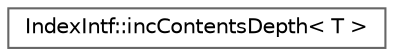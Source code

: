 digraph "Graphical Class Hierarchy"
{
 // INTERACTIVE_SVG=YES
 // LATEX_PDF_SIZE
  bgcolor="transparent";
  edge [fontname=Helvetica,fontsize=10,labelfontname=Helvetica,labelfontsize=10];
  node [fontname=Helvetica,fontsize=10,shape=box,height=0.2,width=0.4];
  rankdir="LR";
  Node0 [id="Node000000",label="IndexIntf::incContentsDepth\< T \>",height=0.2,width=0.4,color="grey40", fillcolor="white", style="filled",URL="$d3/dfc/struct_index_intf_1_1inc_contents_depth.html",tooltip=" "];
}
